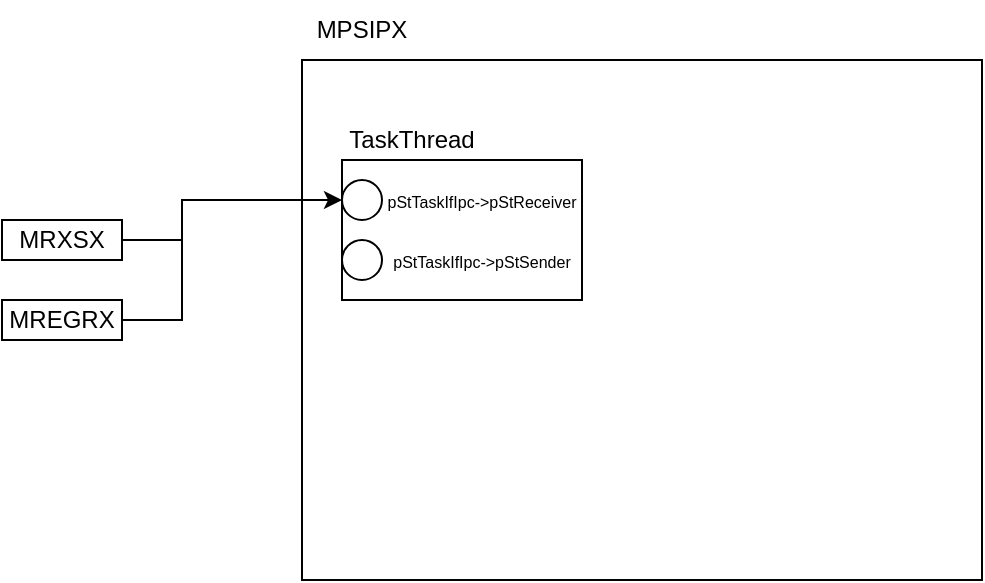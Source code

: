 <mxfile version="28.2.4">
  <diagram name="페이지-1" id="JuZxe8WxZ3bdWjItNSyv">
    <mxGraphModel dx="983" dy="512" grid="1" gridSize="10" guides="1" tooltips="1" connect="1" arrows="1" fold="1" page="1" pageScale="1" pageWidth="827" pageHeight="1169" math="0" shadow="0">
      <root>
        <mxCell id="0" />
        <mxCell id="1" parent="0" />
        <mxCell id="Kl3heIubk2VX5QrCEViC-3" value="" style="group" vertex="1" connectable="0" parent="1">
          <mxGeometry x="240" y="130" width="340" height="290" as="geometry" />
        </mxCell>
        <mxCell id="Kl3heIubk2VX5QrCEViC-1" value="" style="rounded=0;whiteSpace=wrap;html=1;" vertex="1" parent="Kl3heIubk2VX5QrCEViC-3">
          <mxGeometry y="30" width="340" height="260" as="geometry" />
        </mxCell>
        <mxCell id="Kl3heIubk2VX5QrCEViC-2" value="MPSIPX" style="text;html=1;align=center;verticalAlign=middle;whiteSpace=wrap;rounded=0;" vertex="1" parent="Kl3heIubk2VX5QrCEViC-3">
          <mxGeometry width="60" height="30" as="geometry" />
        </mxCell>
        <mxCell id="Kl3heIubk2VX5QrCEViC-14" value="" style="rounded=0;whiteSpace=wrap;html=1;" vertex="1" parent="Kl3heIubk2VX5QrCEViC-3">
          <mxGeometry x="20" y="80" width="120" height="70" as="geometry" />
        </mxCell>
        <mxCell id="Kl3heIubk2VX5QrCEViC-15" value="TaskThread" style="text;html=1;align=center;verticalAlign=middle;whiteSpace=wrap;rounded=0;" vertex="1" parent="Kl3heIubk2VX5QrCEViC-3">
          <mxGeometry x="20" y="60" width="70" height="20" as="geometry" />
        </mxCell>
        <mxCell id="Kl3heIubk2VX5QrCEViC-4" value="" style="ellipse;whiteSpace=wrap;html=1;aspect=fixed;container=0;" vertex="1" parent="Kl3heIubk2VX5QrCEViC-3">
          <mxGeometry x="20" y="90" width="20" height="20" as="geometry" />
        </mxCell>
        <mxCell id="Kl3heIubk2VX5QrCEViC-5" value="&lt;font style=&quot;font-size: 8px;&quot;&gt;pStTaskIfIpc-&amp;gt;pStReceiver&lt;/font&gt;" style="text;html=1;align=center;verticalAlign=middle;whiteSpace=wrap;rounded=0;container=0;" vertex="1" parent="Kl3heIubk2VX5QrCEViC-3">
          <mxGeometry x="40" y="90" width="100" height="20" as="geometry" />
        </mxCell>
        <mxCell id="Kl3heIubk2VX5QrCEViC-12" value="" style="ellipse;whiteSpace=wrap;html=1;aspect=fixed;container=0;" vertex="1" parent="Kl3heIubk2VX5QrCEViC-3">
          <mxGeometry x="20" y="120" width="20" height="20" as="geometry" />
        </mxCell>
        <mxCell id="Kl3heIubk2VX5QrCEViC-13" value="&lt;font style=&quot;font-size: 8px;&quot;&gt;pStTaskIfIpc-&amp;gt;pStSender&lt;/font&gt;" style="text;html=1;align=center;verticalAlign=middle;whiteSpace=wrap;rounded=0;container=0;" vertex="1" parent="Kl3heIubk2VX5QrCEViC-3">
          <mxGeometry x="40" y="120" width="100" height="20" as="geometry" />
        </mxCell>
        <mxCell id="Kl3heIubk2VX5QrCEViC-6" value="" style="endArrow=classic;html=1;rounded=0;entryX=0;entryY=0.5;entryDx=0;entryDy=0;exitX=1;exitY=0.5;exitDx=0;exitDy=0;" edge="1" parent="1" source="Kl3heIubk2VX5QrCEViC-8" target="Kl3heIubk2VX5QrCEViC-4">
          <mxGeometry width="50" height="50" relative="1" as="geometry">
            <mxPoint x="190" y="230" as="sourcePoint" />
            <mxPoint x="160" y="200" as="targetPoint" />
            <Array as="points">
              <mxPoint x="180" y="250" />
              <mxPoint x="180" y="230" />
            </Array>
          </mxGeometry>
        </mxCell>
        <mxCell id="Kl3heIubk2VX5QrCEViC-7" value="MREGRX" style="rounded=0;whiteSpace=wrap;html=1;container=0;" vertex="1" parent="1">
          <mxGeometry x="90" y="280" width="60" height="20" as="geometry" />
        </mxCell>
        <mxCell id="Kl3heIubk2VX5QrCEViC-8" value="MRXSX" style="rounded=0;whiteSpace=wrap;html=1;container=0;" vertex="1" parent="1">
          <mxGeometry x="90" y="240" width="60" height="20" as="geometry" />
        </mxCell>
        <mxCell id="Kl3heIubk2VX5QrCEViC-10" value="" style="endArrow=none;html=1;rounded=0;exitX=1;exitY=0.5;exitDx=0;exitDy=0;" edge="1" parent="1" source="Kl3heIubk2VX5QrCEViC-7">
          <mxGeometry width="50" height="50" relative="1" as="geometry">
            <mxPoint x="190" y="280" as="sourcePoint" />
            <mxPoint x="180" y="230" as="targetPoint" />
            <Array as="points">
              <mxPoint x="180" y="290" />
            </Array>
          </mxGeometry>
        </mxCell>
      </root>
    </mxGraphModel>
  </diagram>
</mxfile>
